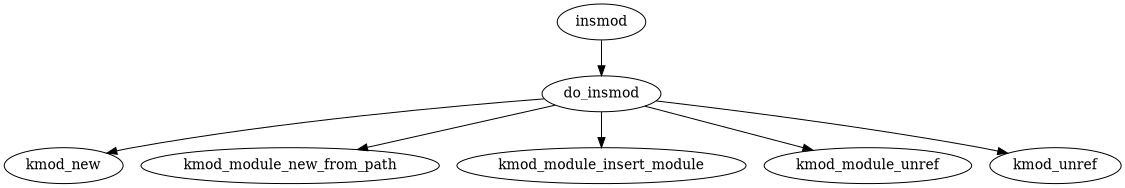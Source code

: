 digraph G {
size = "7.5 7.5"
	insmod -> do_insmod;

	do_insmod -> kmod_new;

	do_insmod -> kmod_module_new_from_path;
	do_insmod -> kmod_module_insert_module;
	do_insmod -> kmod_module_unref;

	do_insmod -> kmod_unref;
}
